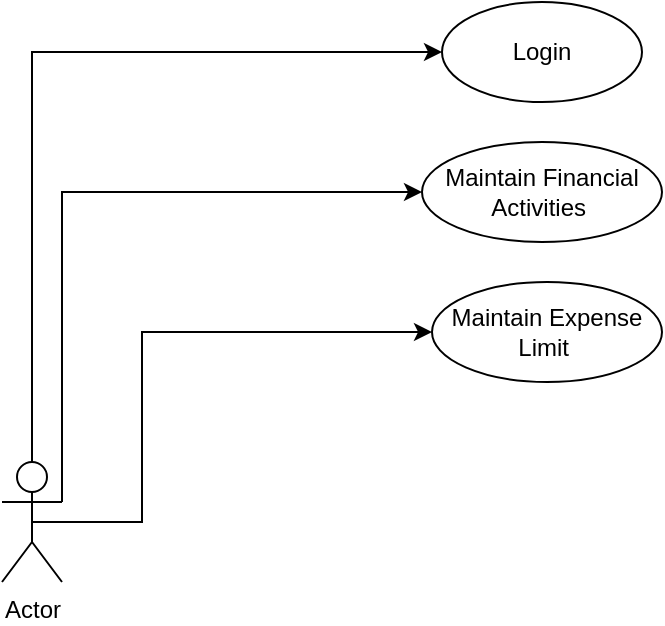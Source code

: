 <mxfile version="20.0.4" type="github">
  <diagram id="aOtgQE7OuU3fgdGQewVl" name="Page-1">
    <mxGraphModel dx="868" dy="460" grid="1" gridSize="10" guides="1" tooltips="1" connect="1" arrows="1" fold="1" page="1" pageScale="1" pageWidth="850" pageHeight="1100" math="0" shadow="0">
      <root>
        <mxCell id="0" />
        <mxCell id="1" parent="0" />
        <mxCell id="77n6GDugIrFk8qMnGh7A-7" style="edgeStyle=orthogonalEdgeStyle;rounded=0;orthogonalLoop=1;jettySize=auto;html=1;entryX=0;entryY=0.5;entryDx=0;entryDy=0;" edge="1" parent="1" source="77n6GDugIrFk8qMnGh7A-1" target="77n6GDugIrFk8qMnGh7A-2">
          <mxGeometry relative="1" as="geometry">
            <Array as="points">
              <mxPoint x="125" y="75" />
            </Array>
          </mxGeometry>
        </mxCell>
        <mxCell id="77n6GDugIrFk8qMnGh7A-8" style="edgeStyle=orthogonalEdgeStyle;rounded=0;orthogonalLoop=1;jettySize=auto;html=1;exitX=1;exitY=0.333;exitDx=0;exitDy=0;exitPerimeter=0;entryX=0;entryY=0.5;entryDx=0;entryDy=0;" edge="1" parent="1" source="77n6GDugIrFk8qMnGh7A-1" target="77n6GDugIrFk8qMnGh7A-3">
          <mxGeometry relative="1" as="geometry">
            <Array as="points">
              <mxPoint x="140" y="145" />
            </Array>
          </mxGeometry>
        </mxCell>
        <mxCell id="77n6GDugIrFk8qMnGh7A-10" style="edgeStyle=orthogonalEdgeStyle;rounded=0;orthogonalLoop=1;jettySize=auto;html=1;exitX=0.5;exitY=0.5;exitDx=0;exitDy=0;exitPerimeter=0;entryX=0;entryY=0.5;entryDx=0;entryDy=0;" edge="1" parent="1" source="77n6GDugIrFk8qMnGh7A-1" target="77n6GDugIrFk8qMnGh7A-9">
          <mxGeometry relative="1" as="geometry">
            <Array as="points">
              <mxPoint x="180" y="310" />
              <mxPoint x="180" y="215" />
            </Array>
          </mxGeometry>
        </mxCell>
        <mxCell id="77n6GDugIrFk8qMnGh7A-1" value="Actor" style="shape=umlActor;verticalLabelPosition=bottom;verticalAlign=top;html=1;outlineConnect=0;" vertex="1" parent="1">
          <mxGeometry x="110" y="280" width="30" height="60" as="geometry" />
        </mxCell>
        <mxCell id="77n6GDugIrFk8qMnGh7A-2" value="Login" style="ellipse;whiteSpace=wrap;html=1;" vertex="1" parent="1">
          <mxGeometry x="330" y="50" width="100" height="50" as="geometry" />
        </mxCell>
        <mxCell id="77n6GDugIrFk8qMnGh7A-3" value="Maintain Financial Activities&amp;nbsp;" style="ellipse;whiteSpace=wrap;html=1;" vertex="1" parent="1">
          <mxGeometry x="320" y="120" width="120" height="50" as="geometry" />
        </mxCell>
        <mxCell id="77n6GDugIrFk8qMnGh7A-9" value="Maintain Expense Limit&amp;nbsp;" style="ellipse;whiteSpace=wrap;html=1;" vertex="1" parent="1">
          <mxGeometry x="325" y="190" width="115" height="50" as="geometry" />
        </mxCell>
      </root>
    </mxGraphModel>
  </diagram>
</mxfile>

